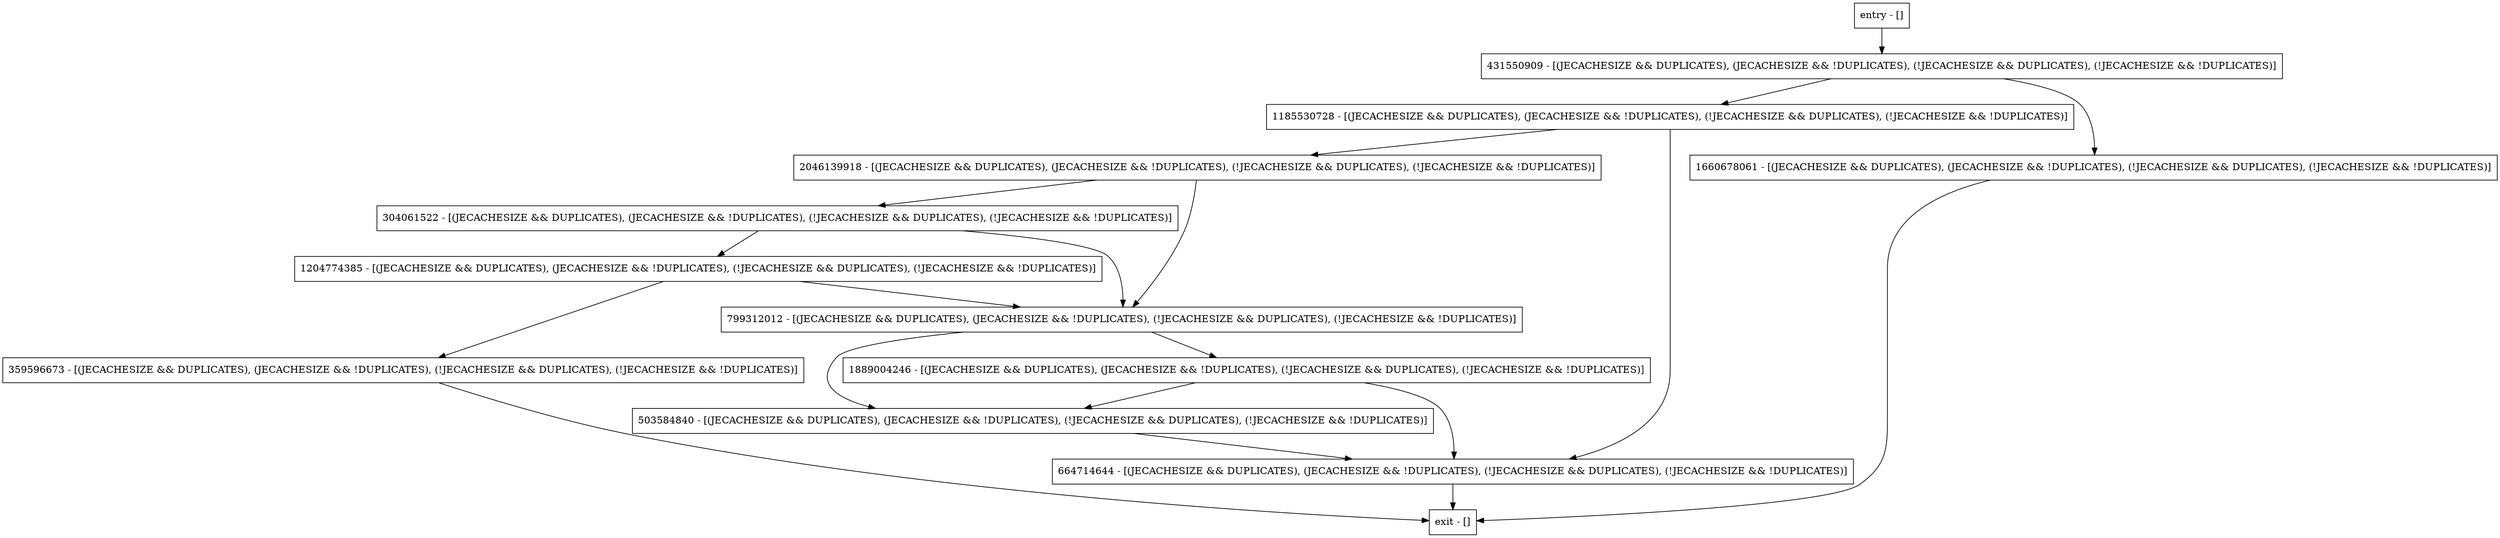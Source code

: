 digraph updateMemorySize {
node [shape=record];
431550909 [label="431550909 - [(JECACHESIZE && DUPLICATES), (JECACHESIZE && !DUPLICATES), (!JECACHESIZE && DUPLICATES), (!JECACHESIZE && !DUPLICATES)]"];
1185530728 [label="1185530728 - [(JECACHESIZE && DUPLICATES), (JECACHESIZE && !DUPLICATES), (!JECACHESIZE && DUPLICATES), (!JECACHESIZE && !DUPLICATES)]"];
1204774385 [label="1204774385 - [(JECACHESIZE && DUPLICATES), (JECACHESIZE && !DUPLICATES), (!JECACHESIZE && DUPLICATES), (!JECACHESIZE && !DUPLICATES)]"];
503584840 [label="503584840 - [(JECACHESIZE && DUPLICATES), (JECACHESIZE && !DUPLICATES), (!JECACHESIZE && DUPLICATES), (!JECACHESIZE && !DUPLICATES)]"];
359596673 [label="359596673 - [(JECACHESIZE && DUPLICATES), (JECACHESIZE && !DUPLICATES), (!JECACHESIZE && DUPLICATES), (!JECACHESIZE && !DUPLICATES)]"];
2046139918 [label="2046139918 - [(JECACHESIZE && DUPLICATES), (JECACHESIZE && !DUPLICATES), (!JECACHESIZE && DUPLICATES), (!JECACHESIZE && !DUPLICATES)]"];
664714644 [label="664714644 - [(JECACHESIZE && DUPLICATES), (JECACHESIZE && !DUPLICATES), (!JECACHESIZE && DUPLICATES), (!JECACHESIZE && !DUPLICATES)]"];
entry [label="entry - []"];
exit [label="exit - []"];
304061522 [label="304061522 - [(JECACHESIZE && DUPLICATES), (JECACHESIZE && !DUPLICATES), (!JECACHESIZE && DUPLICATES), (!JECACHESIZE && !DUPLICATES)]"];
1889004246 [label="1889004246 - [(JECACHESIZE && DUPLICATES), (JECACHESIZE && !DUPLICATES), (!JECACHESIZE && DUPLICATES), (!JECACHESIZE && !DUPLICATES)]"];
1660678061 [label="1660678061 - [(JECACHESIZE && DUPLICATES), (JECACHESIZE && !DUPLICATES), (!JECACHESIZE && DUPLICATES), (!JECACHESIZE && !DUPLICATES)]"];
799312012 [label="799312012 - [(JECACHESIZE && DUPLICATES), (JECACHESIZE && !DUPLICATES), (!JECACHESIZE && DUPLICATES), (!JECACHESIZE && !DUPLICATES)]"];
entry;
exit;
431550909 -> 1185530728;
431550909 -> 1660678061;
1185530728 -> 2046139918;
1185530728 -> 664714644;
1204774385 -> 359596673;
1204774385 -> 799312012;
503584840 -> 664714644;
359596673 -> exit;
2046139918 -> 304061522;
2046139918 -> 799312012;
664714644 -> exit;
entry -> 431550909;
304061522 -> 1204774385;
304061522 -> 799312012;
1889004246 -> 503584840;
1889004246 -> 664714644;
1660678061 -> exit;
799312012 -> 503584840;
799312012 -> 1889004246;
}
